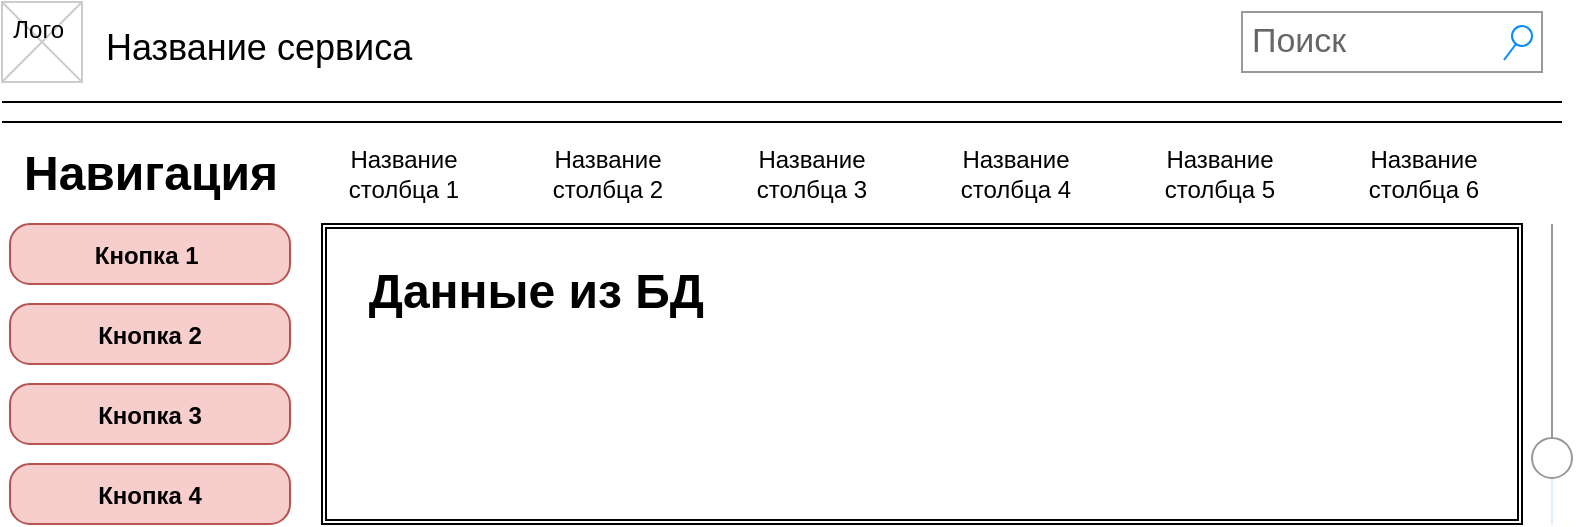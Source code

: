<mxfile version="13.10.2" type="device"><diagram name="Page-1" id="f1b7ffb7-ca1e-a977-7cf5-a751b3c06c05"><mxGraphModel dx="1038" dy="524" grid="0" gridSize="10" guides="1" tooltips="1" connect="1" arrows="1" fold="1" page="1" pageScale="1" pageWidth="827" pageHeight="369" background="#ffffff" math="0" shadow="0"><root><mxCell id="0"/><mxCell id="1" parent="0"/><mxCell id="2" value="Название сервиса" style="text;spacingTop=-5;fontSize=18;fontStyle=0" parent="1" vertex="1"><mxGeometry x="70" y="25" width="230" height="20" as="geometry"/></mxCell><mxCell id="3" value="" style="line;strokeWidth=1" parent="1" vertex="1"><mxGeometry x="20" y="60" width="780" height="10" as="geometry"/></mxCell><mxCell id="4" value="" style="line;strokeWidth=1" parent="1" vertex="1"><mxGeometry x="20" y="70" width="780" height="10" as="geometry"/></mxCell><mxCell id="20" value="" style="verticalLabelPosition=bottom;verticalAlign=top;strokeWidth=1;shape=mxgraph.mockup.graphics.iconGrid;strokeColor=#CCCCCC;gridSize=1,1;" parent="1" vertex="1"><mxGeometry x="20" y="15" width="40" height="40" as="geometry"/></mxCell><mxCell id="21" value="Лого &#10;" style="text;spacingTop=-5;align=center" parent="1" vertex="1"><mxGeometry x="20" y="20" width="40" height="40" as="geometry"/></mxCell><mxCell id="vpFmIv7zHq3OeJ-SZx5n-62" value="&lt;font style=&quot;font-size: 12px&quot;&gt;Кнопка 1&amp;nbsp;&lt;/font&gt;" style="strokeWidth=1;shadow=0;dashed=0;align=center;html=1;shape=mxgraph.mockup.buttons.button;strokeColor=#b85450;mainText=;buttonStyle=round;fontSize=17;fontStyle=1;fillColor=#f8cecc;whiteSpace=wrap;flipH=1;" vertex="1" parent="1"><mxGeometry x="24" y="126" width="140" height="30" as="geometry"/></mxCell><mxCell id="vpFmIv7zHq3OeJ-SZx5n-87" value="&lt;span style=&quot;font-size: 12px&quot;&gt;Кнопка 2&lt;/span&gt;" style="strokeWidth=1;shadow=0;dashed=0;align=center;html=1;shape=mxgraph.mockup.buttons.button;strokeColor=#b85450;mainText=;buttonStyle=round;fontSize=17;fontStyle=1;fillColor=#f8cecc;whiteSpace=wrap;flipH=1;" vertex="1" parent="1"><mxGeometry x="24" y="166" width="140" height="30" as="geometry"/></mxCell><mxCell id="vpFmIv7zHq3OeJ-SZx5n-88" value="&lt;span style=&quot;font-size: 12px&quot;&gt;Кнопка 3&lt;/span&gt;" style="strokeWidth=1;shadow=0;dashed=0;align=center;html=1;shape=mxgraph.mockup.buttons.button;strokeColor=#b85450;mainText=;buttonStyle=round;fontSize=17;fontStyle=1;fillColor=#f8cecc;whiteSpace=wrap;flipH=1;" vertex="1" parent="1"><mxGeometry x="24" y="206" width="140" height="30" as="geometry"/></mxCell><mxCell id="vpFmIv7zHq3OeJ-SZx5n-89" value="&lt;span style=&quot;font-size: 12px&quot;&gt;Кнопка 4&lt;/span&gt;" style="strokeWidth=1;shadow=0;dashed=0;align=center;html=1;shape=mxgraph.mockup.buttons.button;strokeColor=#b85450;mainText=;buttonStyle=round;fontSize=17;fontStyle=1;fillColor=#f8cecc;whiteSpace=wrap;flipH=1;" vertex="1" parent="1"><mxGeometry x="24" y="246" width="140" height="30" as="geometry"/></mxCell><mxCell id="vpFmIv7zHq3OeJ-SZx5n-98" value="" style="verticalLabelPosition=bottom;shadow=0;dashed=0;align=center;html=1;verticalAlign=top;strokeWidth=1;shape=mxgraph.mockup.forms.horSlider;strokeColor=#999999;sliderStyle=basic;sliderPos=20;handleStyle=circle;fillColor2=#ddeeff;direction=north;" vertex="1" parent="1"><mxGeometry x="780" y="126" width="30" height="150" as="geometry"/></mxCell><mxCell id="vpFmIv7zHq3OeJ-SZx5n-141" value="" style="shape=ext;double=1;rounded=0;whiteSpace=wrap;html=1;" vertex="1" parent="1"><mxGeometry x="180" y="126" width="600" height="150" as="geometry"/></mxCell><mxCell id="vpFmIv7zHq3OeJ-SZx5n-154" value="Поиск" style="strokeWidth=1;shadow=0;dashed=0;align=center;html=1;shape=mxgraph.mockup.forms.searchBox;strokeColor=#999999;mainText=;strokeColor2=#008cff;fontColor=#666666;fontSize=17;align=left;spacingLeft=3;" vertex="1" parent="1"><mxGeometry x="640" y="20" width="150" height="30" as="geometry"/></mxCell><mxCell id="vpFmIv7zHq3OeJ-SZx5n-160" value="Навигация" style="text;strokeColor=none;fillColor=none;html=1;fontSize=24;fontStyle=1;verticalAlign=middle;align=center;" vertex="1" parent="1"><mxGeometry x="44" y="87" width="100" height="27" as="geometry"/></mxCell><mxCell id="vpFmIv7zHq3OeJ-SZx5n-172" value="" style="group" vertex="1" connectable="0" parent="1"><mxGeometry x="191" y="97" width="570" height="20" as="geometry"/></mxCell><mxCell id="vpFmIv7zHq3OeJ-SZx5n-162" value="Название столбца 1" style="text;html=1;strokeColor=none;fillColor=none;align=center;verticalAlign=middle;whiteSpace=wrap;rounded=0;" vertex="1" parent="vpFmIv7zHq3OeJ-SZx5n-172"><mxGeometry y="-6" width="60" height="20" as="geometry"/></mxCell><mxCell id="vpFmIv7zHq3OeJ-SZx5n-163" value="Название столбца 2" style="text;html=1;strokeColor=none;fillColor=none;align=center;verticalAlign=middle;whiteSpace=wrap;rounded=0;" vertex="1" parent="vpFmIv7zHq3OeJ-SZx5n-172"><mxGeometry x="102" y="-6" width="60" height="20" as="geometry"/></mxCell><mxCell id="vpFmIv7zHq3OeJ-SZx5n-164" value="Название столбца 3" style="text;html=1;strokeColor=none;fillColor=none;align=center;verticalAlign=middle;whiteSpace=wrap;rounded=0;" vertex="1" parent="vpFmIv7zHq3OeJ-SZx5n-172"><mxGeometry x="204" y="-6" width="60" height="20" as="geometry"/></mxCell><mxCell id="vpFmIv7zHq3OeJ-SZx5n-165" value="Название столбца 4" style="text;html=1;strokeColor=none;fillColor=none;align=center;verticalAlign=middle;whiteSpace=wrap;rounded=0;" vertex="1" parent="vpFmIv7zHq3OeJ-SZx5n-172"><mxGeometry x="306" y="-6" width="60" height="20" as="geometry"/></mxCell><mxCell id="vpFmIv7zHq3OeJ-SZx5n-166" value="Название столбца 5" style="text;html=1;strokeColor=none;fillColor=none;align=center;verticalAlign=middle;whiteSpace=wrap;rounded=0;" vertex="1" parent="vpFmIv7zHq3OeJ-SZx5n-172"><mxGeometry x="408" y="-6" width="60" height="20" as="geometry"/></mxCell><mxCell id="vpFmIv7zHq3OeJ-SZx5n-167" value="Название столбца 6" style="text;html=1;strokeColor=none;fillColor=none;align=center;verticalAlign=middle;whiteSpace=wrap;rounded=0;" vertex="1" parent="vpFmIv7zHq3OeJ-SZx5n-172"><mxGeometry x="510" y="-6" width="60" height="20" as="geometry"/></mxCell><mxCell id="vpFmIv7zHq3OeJ-SZx5n-170" style="edgeStyle=orthogonalEdgeStyle;rounded=0;orthogonalLoop=1;jettySize=auto;html=1;exitX=0.5;exitY=1;exitDx=0;exitDy=0;" edge="1" parent="vpFmIv7zHq3OeJ-SZx5n-172" source="vpFmIv7zHq3OeJ-SZx5n-163" target="vpFmIv7zHq3OeJ-SZx5n-163"><mxGeometry relative="1" as="geometry"/></mxCell><mxCell id="vpFmIv7zHq3OeJ-SZx5n-173" value="Данные из БД&amp;nbsp;" style="text;strokeColor=none;fillColor=none;html=1;fontSize=24;fontStyle=1;verticalAlign=middle;align=center;" vertex="1" parent="1"><mxGeometry x="240" y="140" width="100" height="40" as="geometry"/></mxCell></root></mxGraphModel></diagram></mxfile>